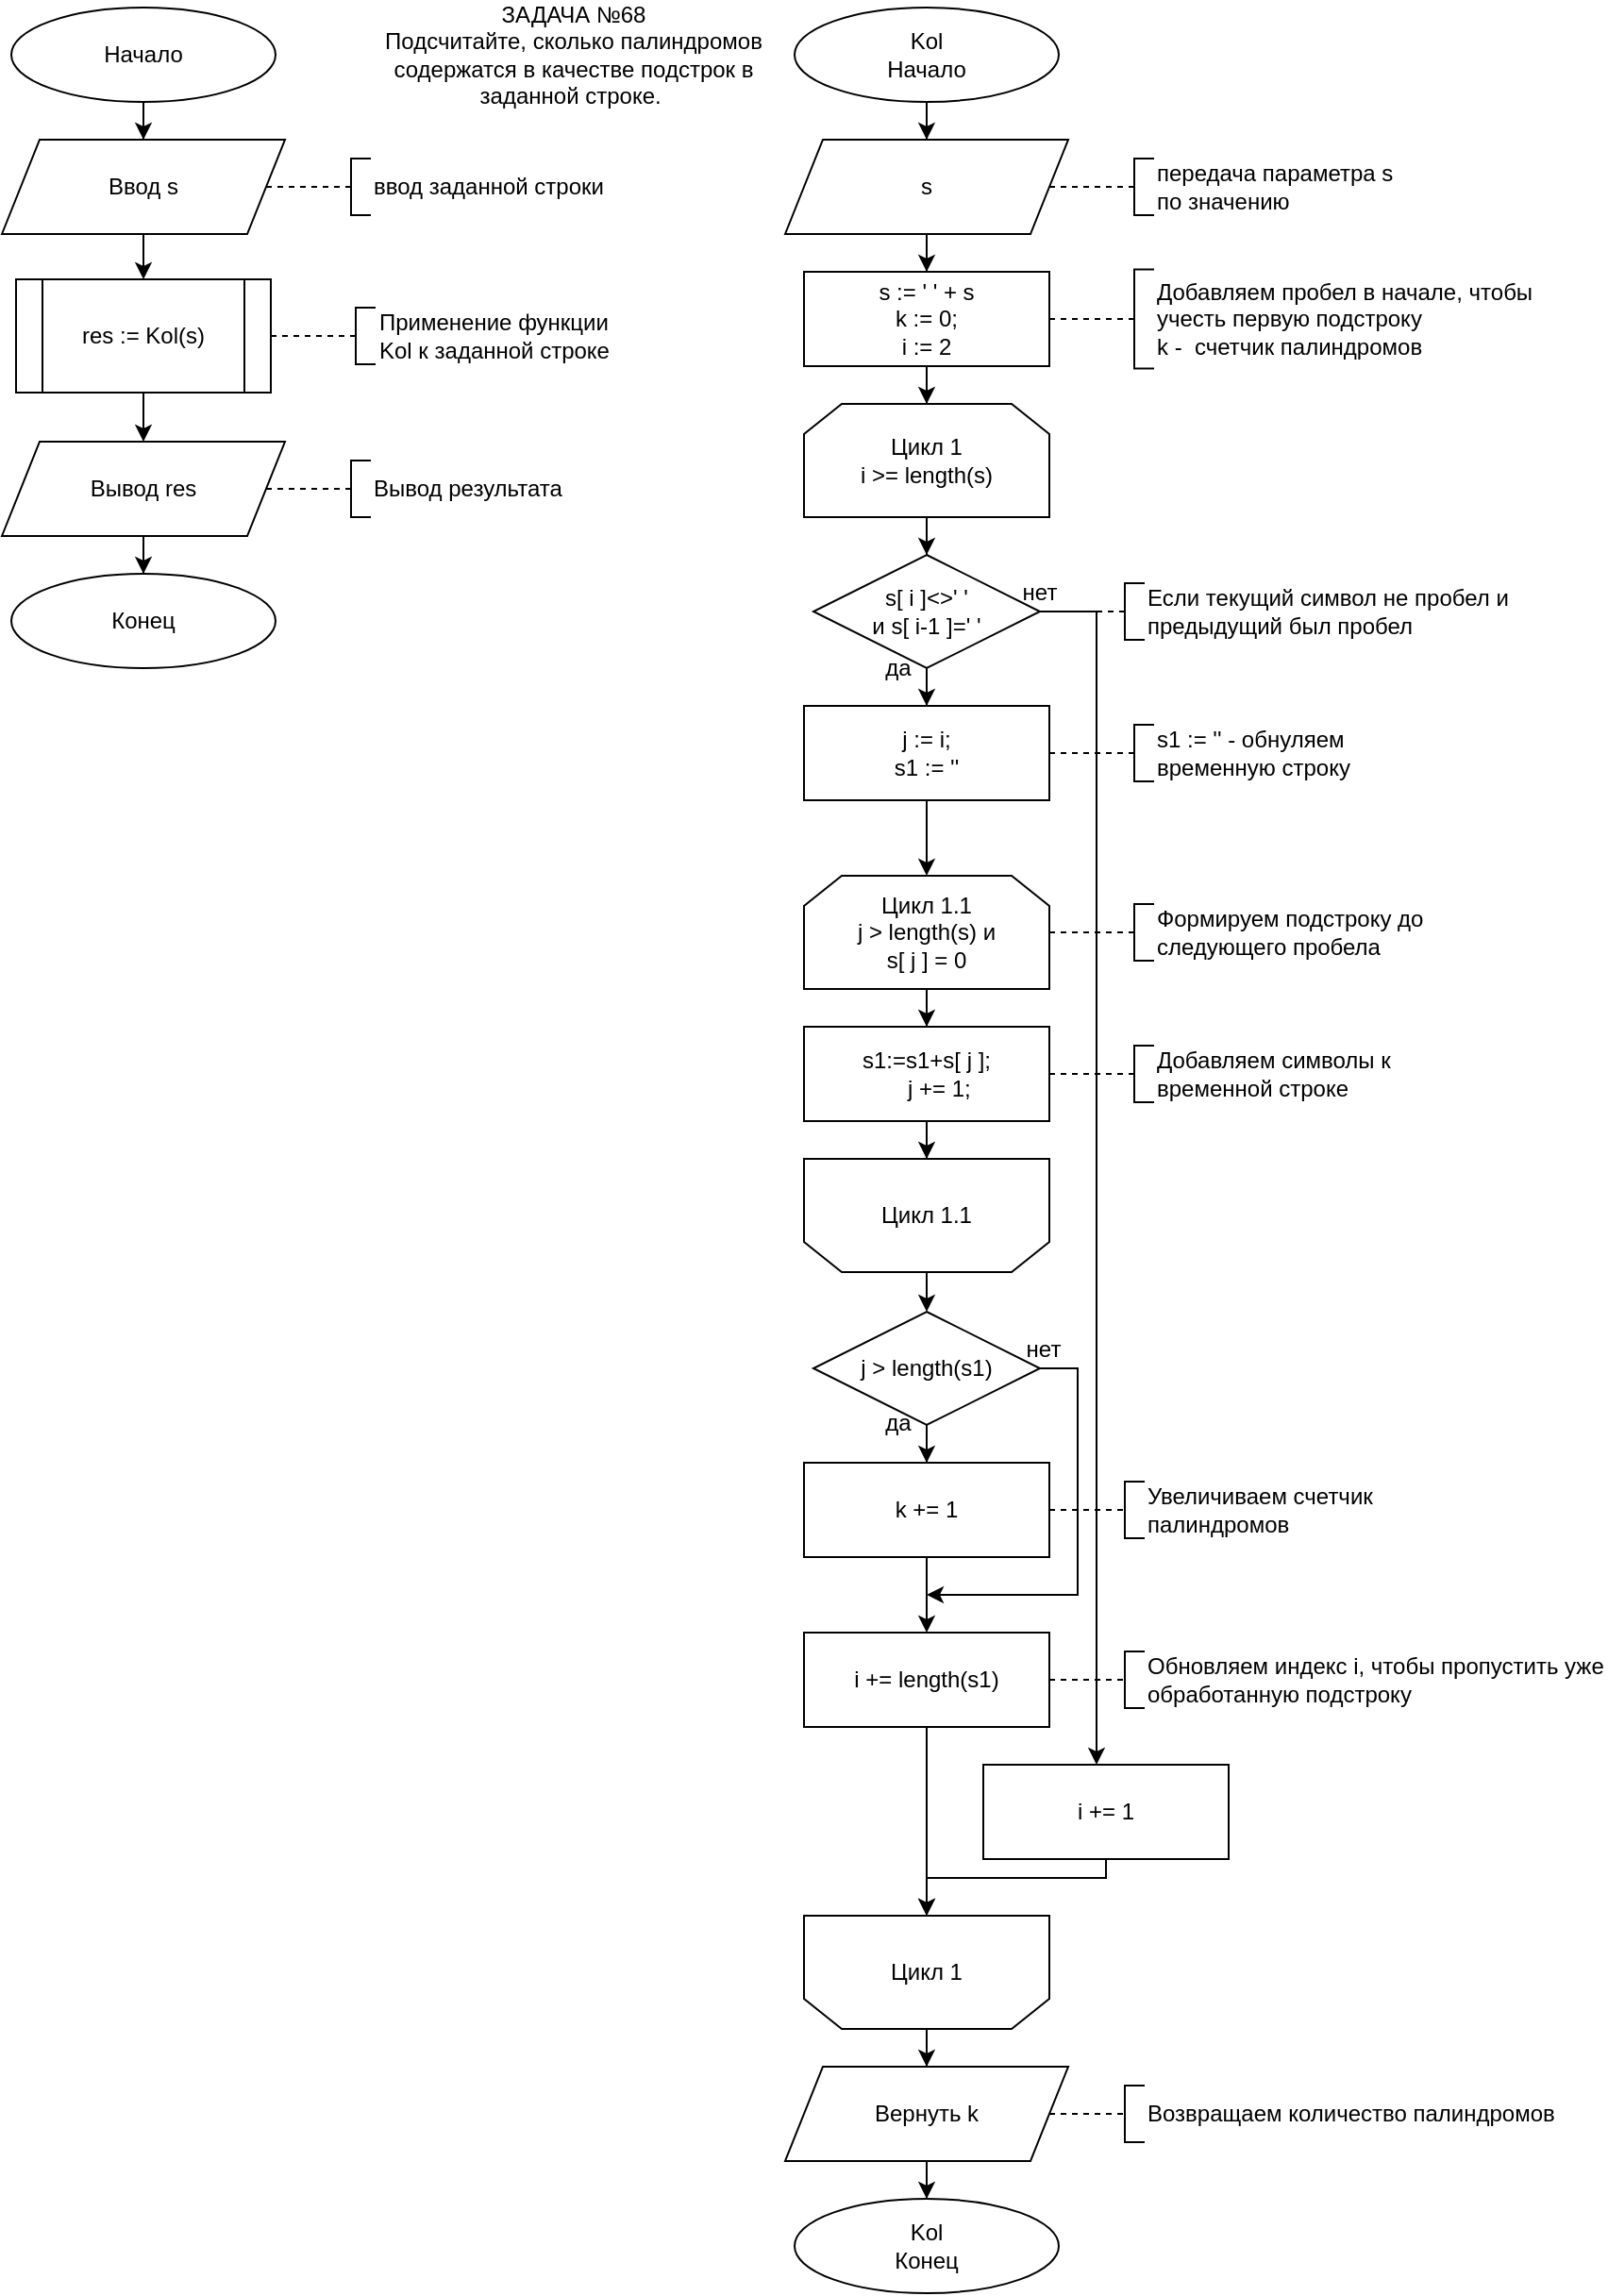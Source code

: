 <mxfile version="25.0.3">
  <diagram name="Страница — 1" id="_3Yx3TwnmL5n9iKDvyvT">
    <mxGraphModel dx="2117" dy="567" grid="1" gridSize="10" guides="1" tooltips="1" connect="1" arrows="1" fold="1" page="1" pageScale="1" pageWidth="827" pageHeight="1169" math="0" shadow="0">
      <root>
        <mxCell id="0" />
        <mxCell id="1" parent="0" />
        <mxCell id="0tHptBEXW9YMDKYTyZmh-1" style="edgeStyle=orthogonalEdgeStyle;rounded=0;orthogonalLoop=1;jettySize=auto;html=1;" parent="1" source="0tHptBEXW9YMDKYTyZmh-2" target="0tHptBEXW9YMDKYTyZmh-4" edge="1">
          <mxGeometry relative="1" as="geometry" />
        </mxCell>
        <mxCell id="0tHptBEXW9YMDKYTyZmh-2" value="&lt;div&gt;Kol&lt;/div&gt;Начало" style="ellipse;whiteSpace=wrap;html=1;" parent="1" vertex="1">
          <mxGeometry x="100" y="60" width="140" height="50" as="geometry" />
        </mxCell>
        <mxCell id="0tHptBEXW9YMDKYTyZmh-3" style="edgeStyle=orthogonalEdgeStyle;rounded=0;orthogonalLoop=1;jettySize=auto;html=1;" parent="1" source="0tHptBEXW9YMDKYTyZmh-4" target="0tHptBEXW9YMDKYTyZmh-5" edge="1">
          <mxGeometry relative="1" as="geometry" />
        </mxCell>
        <mxCell id="0tHptBEXW9YMDKYTyZmh-4" value="s" style="shape=parallelogram;perimeter=parallelogramPerimeter;whiteSpace=wrap;html=1;fixedSize=1;" parent="1" vertex="1">
          <mxGeometry x="95" y="130" width="150" height="50" as="geometry" />
        </mxCell>
        <mxCell id="0tHptBEXW9YMDKYTyZmh-16" style="edgeStyle=orthogonalEdgeStyle;rounded=0;orthogonalLoop=1;jettySize=auto;html=1;" parent="1" source="0tHptBEXW9YMDKYTyZmh-5" target="0tHptBEXW9YMDKYTyZmh-15" edge="1">
          <mxGeometry relative="1" as="geometry" />
        </mxCell>
        <mxCell id="0tHptBEXW9YMDKYTyZmh-5" value="&lt;div&gt;s := &#39; &#39; + s&lt;/div&gt;k := 0;&lt;div&gt;i := 2&lt;/div&gt;" style="rounded=0;whiteSpace=wrap;html=1;align=center;" parent="1" vertex="1">
          <mxGeometry x="105" y="200" width="130" height="50" as="geometry" />
        </mxCell>
        <mxCell id="0tHptBEXW9YMDKYTyZmh-6" value="&lt;div&gt;Kol&lt;/div&gt;Конец" style="ellipse;whiteSpace=wrap;html=1;" parent="1" vertex="1">
          <mxGeometry x="100" y="1221" width="140" height="50" as="geometry" />
        </mxCell>
        <mxCell id="0tHptBEXW9YMDKYTyZmh-10" value="" style="shape=partialRectangle;whiteSpace=wrap;html=1;bottom=1;right=1;left=1;top=0;fillColor=none;routingCenterX=-0.5;rotation=90;" parent="1" vertex="1">
          <mxGeometry x="270" y="150" width="30" height="10" as="geometry" />
        </mxCell>
        <mxCell id="0tHptBEXW9YMDKYTyZmh-13" value="" style="endArrow=none;dashed=1;html=1;rounded=0;entryX=0.5;entryY=1;entryDx=0;entryDy=0;entryPerimeter=0;" parent="1" source="0tHptBEXW9YMDKYTyZmh-4" target="0tHptBEXW9YMDKYTyZmh-10" edge="1">
          <mxGeometry width="50" height="50" relative="1" as="geometry">
            <mxPoint x="390" y="190" as="sourcePoint" />
            <mxPoint x="440" y="140" as="targetPoint" />
          </mxGeometry>
        </mxCell>
        <mxCell id="0tHptBEXW9YMDKYTyZmh-14" value="передача параметра s по значению" style="text;html=1;align=left;verticalAlign=middle;whiteSpace=wrap;rounded=0;" parent="1" vertex="1">
          <mxGeometry x="290" y="140" width="134" height="30" as="geometry" />
        </mxCell>
        <mxCell id="0tHptBEXW9YMDKYTyZmh-18" style="edgeStyle=orthogonalEdgeStyle;rounded=0;orthogonalLoop=1;jettySize=auto;html=1;" parent="1" source="0tHptBEXW9YMDKYTyZmh-15" target="0tHptBEXW9YMDKYTyZmh-17" edge="1">
          <mxGeometry relative="1" as="geometry" />
        </mxCell>
        <mxCell id="0tHptBEXW9YMDKYTyZmh-15" value="Цикл 1&lt;div&gt;i &amp;gt;= length(s)&lt;/div&gt;" style="shape=loopLimit;whiteSpace=wrap;html=1;" parent="1" vertex="1">
          <mxGeometry x="105" y="270" width="130" height="60" as="geometry" />
        </mxCell>
        <mxCell id="0tHptBEXW9YMDKYTyZmh-20" style="edgeStyle=orthogonalEdgeStyle;rounded=0;orthogonalLoop=1;jettySize=auto;html=1;" parent="1" source="0tHptBEXW9YMDKYTyZmh-17" target="0tHptBEXW9YMDKYTyZmh-19" edge="1">
          <mxGeometry relative="1" as="geometry" />
        </mxCell>
        <mxCell id="0tHptBEXW9YMDKYTyZmh-43" style="edgeStyle=orthogonalEdgeStyle;rounded=0;orthogonalLoop=1;jettySize=auto;html=1;exitX=1;exitY=0.5;exitDx=0;exitDy=0;" parent="1" source="0tHptBEXW9YMDKYTyZmh-17" target="0tHptBEXW9YMDKYTyZmh-42" edge="1">
          <mxGeometry relative="1" as="geometry">
            <Array as="points">
              <mxPoint x="260" y="380" />
            </Array>
          </mxGeometry>
        </mxCell>
        <mxCell id="0tHptBEXW9YMDKYTyZmh-17" value="s[ i ]&amp;lt;&amp;gt;&#39; &#39;&lt;div&gt;и s[ i-1 ]=&#39; &#39;&lt;/div&gt;" style="rhombus;whiteSpace=wrap;html=1;" parent="1" vertex="1">
          <mxGeometry x="110" y="350" width="120" height="60" as="geometry" />
        </mxCell>
        <mxCell id="0tHptBEXW9YMDKYTyZmh-22" style="edgeStyle=orthogonalEdgeStyle;rounded=0;orthogonalLoop=1;jettySize=auto;html=1;" parent="1" source="0tHptBEXW9YMDKYTyZmh-19" target="0tHptBEXW9YMDKYTyZmh-21" edge="1">
          <mxGeometry relative="1" as="geometry" />
        </mxCell>
        <mxCell id="0tHptBEXW9YMDKYTyZmh-19" value="j := i;&lt;div&gt;s1 := &#39;&#39;&lt;/div&gt;" style="rounded=0;whiteSpace=wrap;html=1;align=center;" parent="1" vertex="1">
          <mxGeometry x="105" y="430" width="130" height="50" as="geometry" />
        </mxCell>
        <mxCell id="0tHptBEXW9YMDKYTyZmh-25" style="edgeStyle=orthogonalEdgeStyle;rounded=0;orthogonalLoop=1;jettySize=auto;html=1;" parent="1" source="0tHptBEXW9YMDKYTyZmh-21" target="0tHptBEXW9YMDKYTyZmh-24" edge="1">
          <mxGeometry relative="1" as="geometry" />
        </mxCell>
        <mxCell id="0tHptBEXW9YMDKYTyZmh-21" value="Цикл 1.1&lt;div&gt;j &amp;gt; length(s) и&lt;/div&gt;&lt;div&gt;s[ j ] = 0&lt;/div&gt;" style="shape=loopLimit;whiteSpace=wrap;html=1;" parent="1" vertex="1">
          <mxGeometry x="105" y="520" width="130" height="60" as="geometry" />
        </mxCell>
        <mxCell id="0tHptBEXW9YMDKYTyZmh-27" style="edgeStyle=orthogonalEdgeStyle;rounded=0;orthogonalLoop=1;jettySize=auto;html=1;" parent="1" source="0tHptBEXW9YMDKYTyZmh-24" target="0tHptBEXW9YMDKYTyZmh-26" edge="1">
          <mxGeometry relative="1" as="geometry" />
        </mxCell>
        <mxCell id="0tHptBEXW9YMDKYTyZmh-24" value="&lt;div&gt;s1:=s1+s[ j ];&lt;/div&gt;&lt;div&gt;&amp;nbsp; &amp;nbsp; j += 1;&lt;/div&gt;" style="rounded=0;whiteSpace=wrap;html=1;align=center;" parent="1" vertex="1">
          <mxGeometry x="105" y="600" width="130" height="50" as="geometry" />
        </mxCell>
        <mxCell id="3Bi1ObQINQKHxnFcQAb5-2" style="edgeStyle=orthogonalEdgeStyle;rounded=0;orthogonalLoop=1;jettySize=auto;html=1;" parent="1" source="0tHptBEXW9YMDKYTyZmh-26" target="0tHptBEXW9YMDKYTyZmh-35" edge="1">
          <mxGeometry relative="1" as="geometry" />
        </mxCell>
        <mxCell id="0tHptBEXW9YMDKYTyZmh-26" value="Цикл 1.1" style="shape=loopLimit;whiteSpace=wrap;html=1;direction=west;" parent="1" vertex="1">
          <mxGeometry x="105" y="670" width="130" height="60" as="geometry" />
        </mxCell>
        <mxCell id="0tHptBEXW9YMDKYTyZmh-51" style="edgeStyle=orthogonalEdgeStyle;rounded=0;orthogonalLoop=1;jettySize=auto;html=1;" parent="1" source="0tHptBEXW9YMDKYTyZmh-31" target="0tHptBEXW9YMDKYTyZmh-50" edge="1">
          <mxGeometry relative="1" as="geometry" />
        </mxCell>
        <mxCell id="0tHptBEXW9YMDKYTyZmh-31" value="Цикл 1" style="shape=loopLimit;whiteSpace=wrap;html=1;direction=west;" parent="1" vertex="1">
          <mxGeometry x="105" y="1071" width="130" height="60" as="geometry" />
        </mxCell>
        <mxCell id="0tHptBEXW9YMDKYTyZmh-38" style="edgeStyle=orthogonalEdgeStyle;rounded=0;orthogonalLoop=1;jettySize=auto;html=1;" parent="1" source="0tHptBEXW9YMDKYTyZmh-35" target="0tHptBEXW9YMDKYTyZmh-36" edge="1">
          <mxGeometry relative="1" as="geometry" />
        </mxCell>
        <mxCell id="0tHptBEXW9YMDKYTyZmh-41" style="edgeStyle=orthogonalEdgeStyle;rounded=0;orthogonalLoop=1;jettySize=auto;html=1;exitX=1;exitY=0.5;exitDx=0;exitDy=0;" parent="1" source="0tHptBEXW9YMDKYTyZmh-35" edge="1">
          <mxGeometry relative="1" as="geometry">
            <mxPoint x="170" y="901" as="targetPoint" />
            <Array as="points">
              <mxPoint x="250" y="781" />
              <mxPoint x="250" y="901" />
            </Array>
          </mxGeometry>
        </mxCell>
        <mxCell id="0tHptBEXW9YMDKYTyZmh-35" value="j &amp;gt; length(s1)" style="rhombus;whiteSpace=wrap;html=1;" parent="1" vertex="1">
          <mxGeometry x="110" y="751" width="120" height="60" as="geometry" />
        </mxCell>
        <mxCell id="0tHptBEXW9YMDKYTyZmh-40" style="edgeStyle=orthogonalEdgeStyle;rounded=0;orthogonalLoop=1;jettySize=auto;html=1;" parent="1" source="0tHptBEXW9YMDKYTyZmh-36" target="0tHptBEXW9YMDKYTyZmh-39" edge="1">
          <mxGeometry relative="1" as="geometry" />
        </mxCell>
        <mxCell id="0tHptBEXW9YMDKYTyZmh-36" value="k += 1" style="rounded=0;whiteSpace=wrap;html=1;align=center;" parent="1" vertex="1">
          <mxGeometry x="105" y="831" width="130" height="50" as="geometry" />
        </mxCell>
        <mxCell id="0tHptBEXW9YMDKYTyZmh-45" style="edgeStyle=orthogonalEdgeStyle;rounded=0;orthogonalLoop=1;jettySize=auto;html=1;" parent="1" source="0tHptBEXW9YMDKYTyZmh-39" target="0tHptBEXW9YMDKYTyZmh-31" edge="1">
          <mxGeometry relative="1" as="geometry" />
        </mxCell>
        <mxCell id="0tHptBEXW9YMDKYTyZmh-39" value="i += length(s1)" style="rounded=0;whiteSpace=wrap;html=1;align=center;" parent="1" vertex="1">
          <mxGeometry x="105" y="921" width="130" height="50" as="geometry" />
        </mxCell>
        <mxCell id="0tHptBEXW9YMDKYTyZmh-46" style="edgeStyle=orthogonalEdgeStyle;rounded=0;orthogonalLoop=1;jettySize=auto;html=1;" parent="1" source="0tHptBEXW9YMDKYTyZmh-42" target="0tHptBEXW9YMDKYTyZmh-31" edge="1">
          <mxGeometry relative="1" as="geometry">
            <Array as="points">
              <mxPoint x="265" y="1051" />
              <mxPoint x="170" y="1051" />
            </Array>
          </mxGeometry>
        </mxCell>
        <mxCell id="0tHptBEXW9YMDKYTyZmh-42" value="i += 1" style="rounded=0;whiteSpace=wrap;html=1;align=center;" parent="1" vertex="1">
          <mxGeometry x="200" y="991" width="130" height="50" as="geometry" />
        </mxCell>
        <mxCell id="0tHptBEXW9YMDKYTyZmh-52" style="edgeStyle=orthogonalEdgeStyle;rounded=0;orthogonalLoop=1;jettySize=auto;html=1;" parent="1" source="0tHptBEXW9YMDKYTyZmh-50" target="0tHptBEXW9YMDKYTyZmh-6" edge="1">
          <mxGeometry relative="1" as="geometry" />
        </mxCell>
        <mxCell id="0tHptBEXW9YMDKYTyZmh-50" value="Вернуть k" style="shape=parallelogram;perimeter=parallelogramPerimeter;whiteSpace=wrap;html=1;fixedSize=1;" parent="1" vertex="1">
          <mxGeometry x="95" y="1151" width="150" height="50" as="geometry" />
        </mxCell>
        <mxCell id="0tHptBEXW9YMDKYTyZmh-57" style="edgeStyle=orthogonalEdgeStyle;rounded=0;orthogonalLoop=1;jettySize=auto;html=1;" parent="1" source="0tHptBEXW9YMDKYTyZmh-53" target="0tHptBEXW9YMDKYTyZmh-56" edge="1">
          <mxGeometry relative="1" as="geometry" />
        </mxCell>
        <mxCell id="0tHptBEXW9YMDKYTyZmh-53" value="Начало&lt;div&gt;&lt;/div&gt;" style="ellipse;whiteSpace=wrap;html=1;" parent="1" vertex="1">
          <mxGeometry x="-315" y="60" width="140" height="50" as="geometry" />
        </mxCell>
        <mxCell id="0tHptBEXW9YMDKYTyZmh-54" value="Конец&lt;div&gt;&lt;/div&gt;" style="ellipse;whiteSpace=wrap;html=1;" parent="1" vertex="1">
          <mxGeometry x="-315" y="360" width="140" height="50" as="geometry" />
        </mxCell>
        <mxCell id="0tHptBEXW9YMDKYTyZmh-59" style="edgeStyle=orthogonalEdgeStyle;rounded=0;orthogonalLoop=1;jettySize=auto;html=1;" parent="1" source="0tHptBEXW9YMDKYTyZmh-56" target="0tHptBEXW9YMDKYTyZmh-58" edge="1">
          <mxGeometry relative="1" as="geometry" />
        </mxCell>
        <mxCell id="0tHptBEXW9YMDKYTyZmh-56" value="Ввод s" style="shape=parallelogram;perimeter=parallelogramPerimeter;whiteSpace=wrap;html=1;fixedSize=1;" parent="1" vertex="1">
          <mxGeometry x="-320" y="130" width="150" height="50" as="geometry" />
        </mxCell>
        <mxCell id="0tHptBEXW9YMDKYTyZmh-61" style="edgeStyle=orthogonalEdgeStyle;rounded=0;orthogonalLoop=1;jettySize=auto;html=1;" parent="1" source="0tHptBEXW9YMDKYTyZmh-58" target="0tHptBEXW9YMDKYTyZmh-60" edge="1">
          <mxGeometry relative="1" as="geometry" />
        </mxCell>
        <mxCell id="0tHptBEXW9YMDKYTyZmh-58" value="res := Kol(s)" style="shape=process;whiteSpace=wrap;html=1;backgroundOutline=1;" parent="1" vertex="1">
          <mxGeometry x="-312.5" y="204" width="135" height="60" as="geometry" />
        </mxCell>
        <mxCell id="0tHptBEXW9YMDKYTyZmh-62" style="edgeStyle=orthogonalEdgeStyle;rounded=0;orthogonalLoop=1;jettySize=auto;html=1;" parent="1" source="0tHptBEXW9YMDKYTyZmh-60" target="0tHptBEXW9YMDKYTyZmh-54" edge="1">
          <mxGeometry relative="1" as="geometry" />
        </mxCell>
        <mxCell id="0tHptBEXW9YMDKYTyZmh-60" value="Вывод res" style="shape=parallelogram;perimeter=parallelogramPerimeter;whiteSpace=wrap;html=1;fixedSize=1;" parent="1" vertex="1">
          <mxGeometry x="-320" y="290" width="150" height="50" as="geometry" />
        </mxCell>
        <mxCell id="1L9grkiTSk2YJUDUn9pY-2" value="" style="shape=partialRectangle;whiteSpace=wrap;html=1;bottom=1;right=1;left=1;top=0;fillColor=none;routingCenterX=-0.5;rotation=90;" parent="1" vertex="1">
          <mxGeometry x="258.75" y="220" width="52.5" height="10" as="geometry" />
        </mxCell>
        <mxCell id="1L9grkiTSk2YJUDUn9pY-3" value="" style="endArrow=none;dashed=1;html=1;rounded=0;entryX=0.5;entryY=1;entryDx=0;entryDy=0;entryPerimeter=0;" parent="1" target="1L9grkiTSk2YJUDUn9pY-2" edge="1">
          <mxGeometry width="50" height="50" relative="1" as="geometry">
            <mxPoint x="235" y="225" as="sourcePoint" />
            <mxPoint x="440" y="210" as="targetPoint" />
          </mxGeometry>
        </mxCell>
        <mxCell id="1L9grkiTSk2YJUDUn9pY-4" value="Добавляем пробел в начале, чтобы учесть первую подстроку&lt;br&gt;k -&amp;nbsp; счетчик палиндромов" style="text;html=1;align=left;verticalAlign=middle;whiteSpace=wrap;rounded=0;" parent="1" vertex="1">
          <mxGeometry x="290" y="210" width="230" height="30" as="geometry" />
        </mxCell>
        <mxCell id="1L9grkiTSk2YJUDUn9pY-7" value="" style="shape=partialRectangle;whiteSpace=wrap;html=1;bottom=1;right=1;left=1;top=0;fillColor=none;routingCenterX=-0.5;rotation=90;" parent="1" vertex="1">
          <mxGeometry x="265" y="375" width="30" height="10" as="geometry" />
        </mxCell>
        <mxCell id="1L9grkiTSk2YJUDUn9pY-8" value="" style="endArrow=none;dashed=1;html=1;rounded=0;entryX=0.5;entryY=1;entryDx=0;entryDy=0;entryPerimeter=0;" parent="1" target="1L9grkiTSk2YJUDUn9pY-7" edge="1">
          <mxGeometry width="50" height="50" relative="1" as="geometry">
            <mxPoint x="230" y="380" as="sourcePoint" />
            <mxPoint x="435" y="365" as="targetPoint" />
          </mxGeometry>
        </mxCell>
        <mxCell id="1L9grkiTSk2YJUDUn9pY-9" value="Если текущий символ не пробел и предыдущий был пробел" style="text;html=1;align=left;verticalAlign=middle;whiteSpace=wrap;rounded=0;" parent="1" vertex="1">
          <mxGeometry x="285" y="365" width="245" height="30" as="geometry" />
        </mxCell>
        <mxCell id="1L9grkiTSk2YJUDUn9pY-11" value="" style="shape=partialRectangle;whiteSpace=wrap;html=1;bottom=1;right=1;left=1;top=0;fillColor=none;routingCenterX=-0.5;rotation=90;" parent="1" vertex="1">
          <mxGeometry x="270" y="450" width="30" height="10" as="geometry" />
        </mxCell>
        <mxCell id="1L9grkiTSk2YJUDUn9pY-12" value="" style="endArrow=none;dashed=1;html=1;rounded=0;entryX=0.5;entryY=1;entryDx=0;entryDy=0;entryPerimeter=0;" parent="1" target="1L9grkiTSk2YJUDUn9pY-11" edge="1">
          <mxGeometry width="50" height="50" relative="1" as="geometry">
            <mxPoint x="235" y="455" as="sourcePoint" />
            <mxPoint x="440" y="440" as="targetPoint" />
          </mxGeometry>
        </mxCell>
        <mxCell id="1L9grkiTSk2YJUDUn9pY-13" value="s1 := &#39;&#39; - oбнуляем временную строку" style="text;html=1;align=left;verticalAlign=middle;whiteSpace=wrap;rounded=0;" parent="1" vertex="1">
          <mxGeometry x="290" y="440" width="134" height="30" as="geometry" />
        </mxCell>
        <mxCell id="1L9grkiTSk2YJUDUn9pY-14" value="" style="shape=partialRectangle;whiteSpace=wrap;html=1;bottom=1;right=1;left=1;top=0;fillColor=none;routingCenterX=-0.5;rotation=90;" parent="1" vertex="1">
          <mxGeometry x="270" y="545" width="30" height="10" as="geometry" />
        </mxCell>
        <mxCell id="1L9grkiTSk2YJUDUn9pY-15" value="" style="endArrow=none;dashed=1;html=1;rounded=0;entryX=0.5;entryY=1;entryDx=0;entryDy=0;entryPerimeter=0;" parent="1" target="1L9grkiTSk2YJUDUn9pY-14" edge="1">
          <mxGeometry width="50" height="50" relative="1" as="geometry">
            <mxPoint x="235" y="550" as="sourcePoint" />
            <mxPoint x="440" y="535" as="targetPoint" />
          </mxGeometry>
        </mxCell>
        <mxCell id="1L9grkiTSk2YJUDUn9pY-16" value="Формируем подстроку до следующего пробела" style="text;html=1;align=left;verticalAlign=middle;whiteSpace=wrap;rounded=0;" parent="1" vertex="1">
          <mxGeometry x="290" y="535" width="170" height="30" as="geometry" />
        </mxCell>
        <mxCell id="1L9grkiTSk2YJUDUn9pY-18" value="" style="shape=partialRectangle;whiteSpace=wrap;html=1;bottom=1;right=1;left=1;top=0;fillColor=none;routingCenterX=-0.5;rotation=90;" parent="1" vertex="1">
          <mxGeometry x="270" y="620" width="30" height="10" as="geometry" />
        </mxCell>
        <mxCell id="1L9grkiTSk2YJUDUn9pY-19" value="" style="endArrow=none;dashed=1;html=1;rounded=0;entryX=0.5;entryY=1;entryDx=0;entryDy=0;entryPerimeter=0;" parent="1" target="1L9grkiTSk2YJUDUn9pY-18" edge="1">
          <mxGeometry width="50" height="50" relative="1" as="geometry">
            <mxPoint x="235" y="625" as="sourcePoint" />
            <mxPoint x="440" y="610" as="targetPoint" />
          </mxGeometry>
        </mxCell>
        <mxCell id="1L9grkiTSk2YJUDUn9pY-20" value="Добавляем символы к временной строке" style="text;html=1;align=left;verticalAlign=middle;whiteSpace=wrap;rounded=0;" parent="1" vertex="1">
          <mxGeometry x="290" y="610" width="170" height="30" as="geometry" />
        </mxCell>
        <mxCell id="1L9grkiTSk2YJUDUn9pY-27" value="" style="shape=partialRectangle;whiteSpace=wrap;html=1;bottom=1;right=1;left=1;top=0;fillColor=none;routingCenterX=-0.5;rotation=90;" parent="1" vertex="1">
          <mxGeometry x="265" y="851" width="30" height="10" as="geometry" />
        </mxCell>
        <mxCell id="1L9grkiTSk2YJUDUn9pY-28" value="" style="endArrow=none;dashed=1;html=1;rounded=0;entryX=0.5;entryY=1;entryDx=0;entryDy=0;entryPerimeter=0;" parent="1" target="1L9grkiTSk2YJUDUn9pY-27" edge="1">
          <mxGeometry width="50" height="50" relative="1" as="geometry">
            <mxPoint x="235" y="856" as="sourcePoint" />
            <mxPoint x="435" y="841" as="targetPoint" />
          </mxGeometry>
        </mxCell>
        <mxCell id="1L9grkiTSk2YJUDUn9pY-29" value="Увеличиваем счетчик палиндромов" style="text;html=1;align=left;verticalAlign=middle;whiteSpace=wrap;rounded=0;" parent="1" vertex="1">
          <mxGeometry x="285" y="841" width="170" height="30" as="geometry" />
        </mxCell>
        <mxCell id="1L9grkiTSk2YJUDUn9pY-32" value="" style="shape=partialRectangle;whiteSpace=wrap;html=1;bottom=1;right=1;left=1;top=0;fillColor=none;routingCenterX=-0.5;rotation=90;" parent="1" vertex="1">
          <mxGeometry x="265" y="941" width="30" height="10" as="geometry" />
        </mxCell>
        <mxCell id="1L9grkiTSk2YJUDUn9pY-33" value="" style="endArrow=none;dashed=1;html=1;rounded=0;entryX=0.5;entryY=1;entryDx=0;entryDy=0;entryPerimeter=0;" parent="1" target="1L9grkiTSk2YJUDUn9pY-32" edge="1">
          <mxGeometry width="50" height="50" relative="1" as="geometry">
            <mxPoint x="235" y="946" as="sourcePoint" />
            <mxPoint x="435" y="931" as="targetPoint" />
          </mxGeometry>
        </mxCell>
        <mxCell id="1L9grkiTSk2YJUDUn9pY-34" value="Обновляем индекс i, чтобы пропустить уже обработанную подстроку" style="text;html=1;align=left;verticalAlign=middle;whiteSpace=wrap;rounded=0;" parent="1" vertex="1">
          <mxGeometry x="285" y="931" width="245" height="30" as="geometry" />
        </mxCell>
        <mxCell id="1L9grkiTSk2YJUDUn9pY-39" value="" style="shape=partialRectangle;whiteSpace=wrap;html=1;bottom=1;right=1;left=1;top=0;fillColor=none;routingCenterX=-0.5;rotation=90;" parent="1" vertex="1">
          <mxGeometry x="265" y="1171" width="30" height="10" as="geometry" />
        </mxCell>
        <mxCell id="1L9grkiTSk2YJUDUn9pY-40" value="" style="endArrow=none;dashed=1;html=1;rounded=0;entryX=0.5;entryY=1;entryDx=0;entryDy=0;entryPerimeter=0;" parent="1" target="1L9grkiTSk2YJUDUn9pY-39" edge="1">
          <mxGeometry width="50" height="50" relative="1" as="geometry">
            <mxPoint x="235" y="1176" as="sourcePoint" />
            <mxPoint x="435" y="1161" as="targetPoint" />
          </mxGeometry>
        </mxCell>
        <mxCell id="1L9grkiTSk2YJUDUn9pY-41" value="Возвращаем количество палиндромов" style="text;html=1;align=left;verticalAlign=middle;whiteSpace=wrap;rounded=0;" parent="1" vertex="1">
          <mxGeometry x="285" y="1161" width="245" height="30" as="geometry" />
        </mxCell>
        <mxCell id="1L9grkiTSk2YJUDUn9pY-42" value="" style="shape=partialRectangle;whiteSpace=wrap;html=1;bottom=1;right=1;left=1;top=0;fillColor=none;routingCenterX=-0.5;rotation=90;" parent="1" vertex="1">
          <mxGeometry x="-145" y="150" width="30" height="10" as="geometry" />
        </mxCell>
        <mxCell id="1L9grkiTSk2YJUDUn9pY-43" value="" style="endArrow=none;dashed=1;html=1;rounded=0;entryX=0.5;entryY=1;entryDx=0;entryDy=0;entryPerimeter=0;" parent="1" target="1L9grkiTSk2YJUDUn9pY-42" edge="1">
          <mxGeometry width="50" height="50" relative="1" as="geometry">
            <mxPoint x="-180" y="155" as="sourcePoint" />
            <mxPoint x="25" y="140" as="targetPoint" />
          </mxGeometry>
        </mxCell>
        <mxCell id="1L9grkiTSk2YJUDUn9pY-44" value="ввод заданной строки" style="text;html=1;align=left;verticalAlign=middle;whiteSpace=wrap;rounded=0;" parent="1" vertex="1">
          <mxGeometry x="-125" y="140" width="134" height="30" as="geometry" />
        </mxCell>
        <mxCell id="1L9grkiTSk2YJUDUn9pY-45" value="" style="shape=partialRectangle;whiteSpace=wrap;html=1;bottom=1;right=1;left=1;top=0;fillColor=none;routingCenterX=-0.5;rotation=90;" parent="1" vertex="1">
          <mxGeometry x="-142.5" y="229" width="30" height="10" as="geometry" />
        </mxCell>
        <mxCell id="1L9grkiTSk2YJUDUn9pY-46" value="" style="endArrow=none;dashed=1;html=1;rounded=0;entryX=0.5;entryY=1;entryDx=0;entryDy=0;entryPerimeter=0;" parent="1" target="1L9grkiTSk2YJUDUn9pY-45" edge="1">
          <mxGeometry width="50" height="50" relative="1" as="geometry">
            <mxPoint x="-177.5" y="234" as="sourcePoint" />
            <mxPoint x="27.5" y="219" as="targetPoint" />
          </mxGeometry>
        </mxCell>
        <mxCell id="1L9grkiTSk2YJUDUn9pY-47" value="Применение функции Kol к заданной строке" style="text;html=1;align=left;verticalAlign=middle;whiteSpace=wrap;rounded=0;" parent="1" vertex="1">
          <mxGeometry x="-122.5" y="219" width="134" height="30" as="geometry" />
        </mxCell>
        <mxCell id="1L9grkiTSk2YJUDUn9pY-55" value="" style="shape=partialRectangle;whiteSpace=wrap;html=1;bottom=1;right=1;left=1;top=0;fillColor=none;routingCenterX=-0.5;rotation=90;" parent="1" vertex="1">
          <mxGeometry x="-145" y="310" width="30" height="10" as="geometry" />
        </mxCell>
        <mxCell id="1L9grkiTSk2YJUDUn9pY-56" value="" style="endArrow=none;dashed=1;html=1;rounded=0;entryX=0.5;entryY=1;entryDx=0;entryDy=0;entryPerimeter=0;" parent="1" target="1L9grkiTSk2YJUDUn9pY-55" edge="1">
          <mxGeometry width="50" height="50" relative="1" as="geometry">
            <mxPoint x="-180" y="315" as="sourcePoint" />
            <mxPoint x="25" y="300" as="targetPoint" />
          </mxGeometry>
        </mxCell>
        <mxCell id="1L9grkiTSk2YJUDUn9pY-57" value="Вывод результата" style="text;html=1;align=left;verticalAlign=middle;whiteSpace=wrap;rounded=0;" parent="1" vertex="1">
          <mxGeometry x="-125" y="300" width="134" height="30" as="geometry" />
        </mxCell>
        <mxCell id="1L9grkiTSk2YJUDUn9pY-58" value="да" style="text;html=1;align=center;verticalAlign=middle;whiteSpace=wrap;rounded=0;" parent="1" vertex="1">
          <mxGeometry x="140" y="400" width="30" height="20" as="geometry" />
        </mxCell>
        <mxCell id="1L9grkiTSk2YJUDUn9pY-59" value="нет" style="text;html=1;align=center;verticalAlign=middle;whiteSpace=wrap;rounded=0;" parent="1" vertex="1">
          <mxGeometry x="215" y="360" width="30" height="20" as="geometry" />
        </mxCell>
        <mxCell id="1L9grkiTSk2YJUDUn9pY-60" value="да" style="text;html=1;align=center;verticalAlign=middle;whiteSpace=wrap;rounded=0;" parent="1" vertex="1">
          <mxGeometry x="140" y="800" width="30" height="20" as="geometry" />
        </mxCell>
        <mxCell id="1L9grkiTSk2YJUDUn9pY-61" value="нет" style="text;html=1;align=center;verticalAlign=middle;whiteSpace=wrap;rounded=0;" parent="1" vertex="1">
          <mxGeometry x="217" y="761" width="30" height="20" as="geometry" />
        </mxCell>
        <mxCell id="XTfW5Y6BEK97zmMu7D7K-1" value="ЗАДАЧА №68&lt;div&gt;Подсчитайте, сколько палиндромов содержатся в качестве подстрок в заданной строке.&amp;nbsp;&lt;br&gt;&lt;/div&gt;" style="text;html=1;align=center;verticalAlign=middle;whiteSpace=wrap;rounded=0;" parent="1" vertex="1">
          <mxGeometry x="-122.5" y="70" width="210" height="30" as="geometry" />
        </mxCell>
      </root>
    </mxGraphModel>
  </diagram>
</mxfile>
